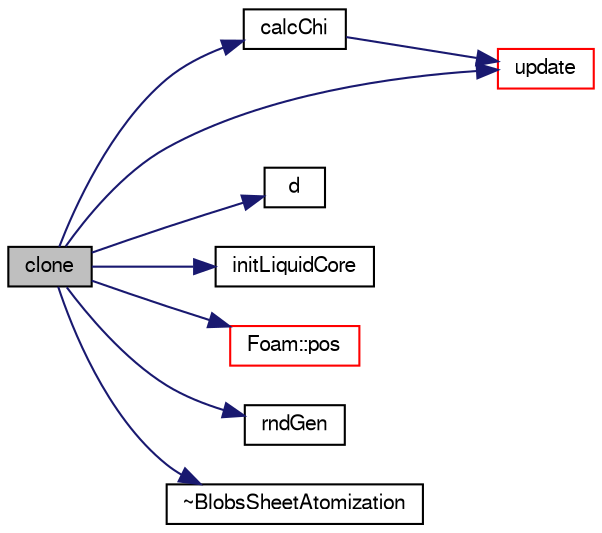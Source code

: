 digraph "clone"
{
  bgcolor="transparent";
  edge [fontname="FreeSans",fontsize="10",labelfontname="FreeSans",labelfontsize="10"];
  node [fontname="FreeSans",fontsize="10",shape=record];
  rankdir="LR";
  Node9 [label="clone",height=0.2,width=0.4,color="black", fillcolor="grey75", style="filled", fontcolor="black"];
  Node9 -> Node10 [color="midnightblue",fontsize="10",style="solid",fontname="FreeSans"];
  Node10 [label="calcChi",height=0.2,width=0.4,color="black",URL="$a24546.html#a614269e8e32e3643b889d1c1df04b1f7",tooltip="flag to indicate if chi needs to be calculated "];
  Node10 -> Node11 [color="midnightblue",fontsize="10",style="solid",fontname="FreeSans"];
  Node11 [label="update",height=0.2,width=0.4,color="red",URL="$a24546.html#a56fbe4b3eb1d2607d8ca4ed4a4909739"];
  Node9 -> Node22 [color="midnightblue",fontsize="10",style="solid",fontname="FreeSans"];
  Node22 [label="d",height=0.2,width=0.4,color="black",URL="$a38951.html#aa182a9055736468dd160f12649a01fd1"];
  Node9 -> Node23 [color="midnightblue",fontsize="10",style="solid",fontname="FreeSans"];
  Node23 [label="initLiquidCore",height=0.2,width=0.4,color="black",URL="$a24546.html#a97b21d092f8f8d11186002fb1658dd4c",tooltip="initial value of liquidCore "];
  Node9 -> Node24 [color="midnightblue",fontsize="10",style="solid",fontname="FreeSans"];
  Node24 [label="Foam::pos",height=0.2,width=0.4,color="red",URL="$a21124.html#a09a190b59f3d01b258bca0fa964a6212"];
  Node9 -> Node25 [color="midnightblue",fontsize="10",style="solid",fontname="FreeSans"];
  Node25 [label="rndGen",height=0.2,width=0.4,color="black",URL="$a38939.html#ab8597af4c8d0209c2e0c9b1982782bfb"];
  Node9 -> Node11 [color="midnightblue",fontsize="10",style="solid",fontname="FreeSans"];
  Node9 -> Node26 [color="midnightblue",fontsize="10",style="solid",fontname="FreeSans"];
  Node26 [label="~BlobsSheetAtomization",height=0.2,width=0.4,color="black",URL="$a24546.html#ab0315cdec72ff5abada4bc5889878ea3",tooltip="Destructor. "];
}
